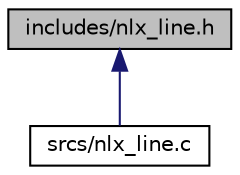 digraph "includes/nlx_line.h"
{
 // LATEX_PDF_SIZE
  edge [fontname="Helvetica",fontsize="10",labelfontname="Helvetica",labelfontsize="10"];
  node [fontname="Helvetica",fontsize="10",shape=record];
  Node1 [label="includes/nlx_line.h",height=0.2,width=0.4,color="black", fillcolor="grey75", style="filled", fontcolor="black",tooltip="Header file for the line module of the nlx library."];
  Node1 -> Node2 [dir="back",color="midnightblue",fontsize="10",style="solid",fontname="Helvetica"];
  Node2 [label="srcs/nlx_line.c",height=0.2,width=0.4,color="black", fillcolor="white", style="filled",URL="$nlx__line_8c.html",tooltip="file containing every function related to lines in nlx"];
}
